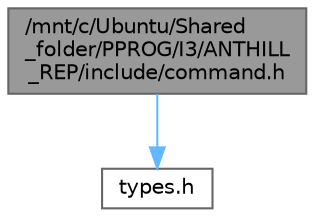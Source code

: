digraph "/mnt/c/Ubuntu/Shared_folder/PPROG/I3/ANTHILL_REP/include/command.h"
{
 // LATEX_PDF_SIZE
  bgcolor="transparent";
  edge [fontname=Helvetica,fontsize=10,labelfontname=Helvetica,labelfontsize=10];
  node [fontname=Helvetica,fontsize=10,shape=box,height=0.2,width=0.4];
  Node1 [id="Node000001",label="/mnt/c/Ubuntu/Shared\l_folder/PPROG/I3/ANTHILL\l_REP/include/command.h",height=0.2,width=0.4,color="gray40", fillcolor="grey60", style="filled", fontcolor="black",tooltip="It defines the command interpreter interface."];
  Node1 -> Node2 [id="edge1_Node000001_Node000002",color="steelblue1",style="solid",tooltip=" "];
  Node2 [id="Node000002",label="types.h",height=0.2,width=0.4,color="grey40", fillcolor="white", style="filled",URL="$types_8h.html",tooltip="It defines common types for the whole project."];
}
